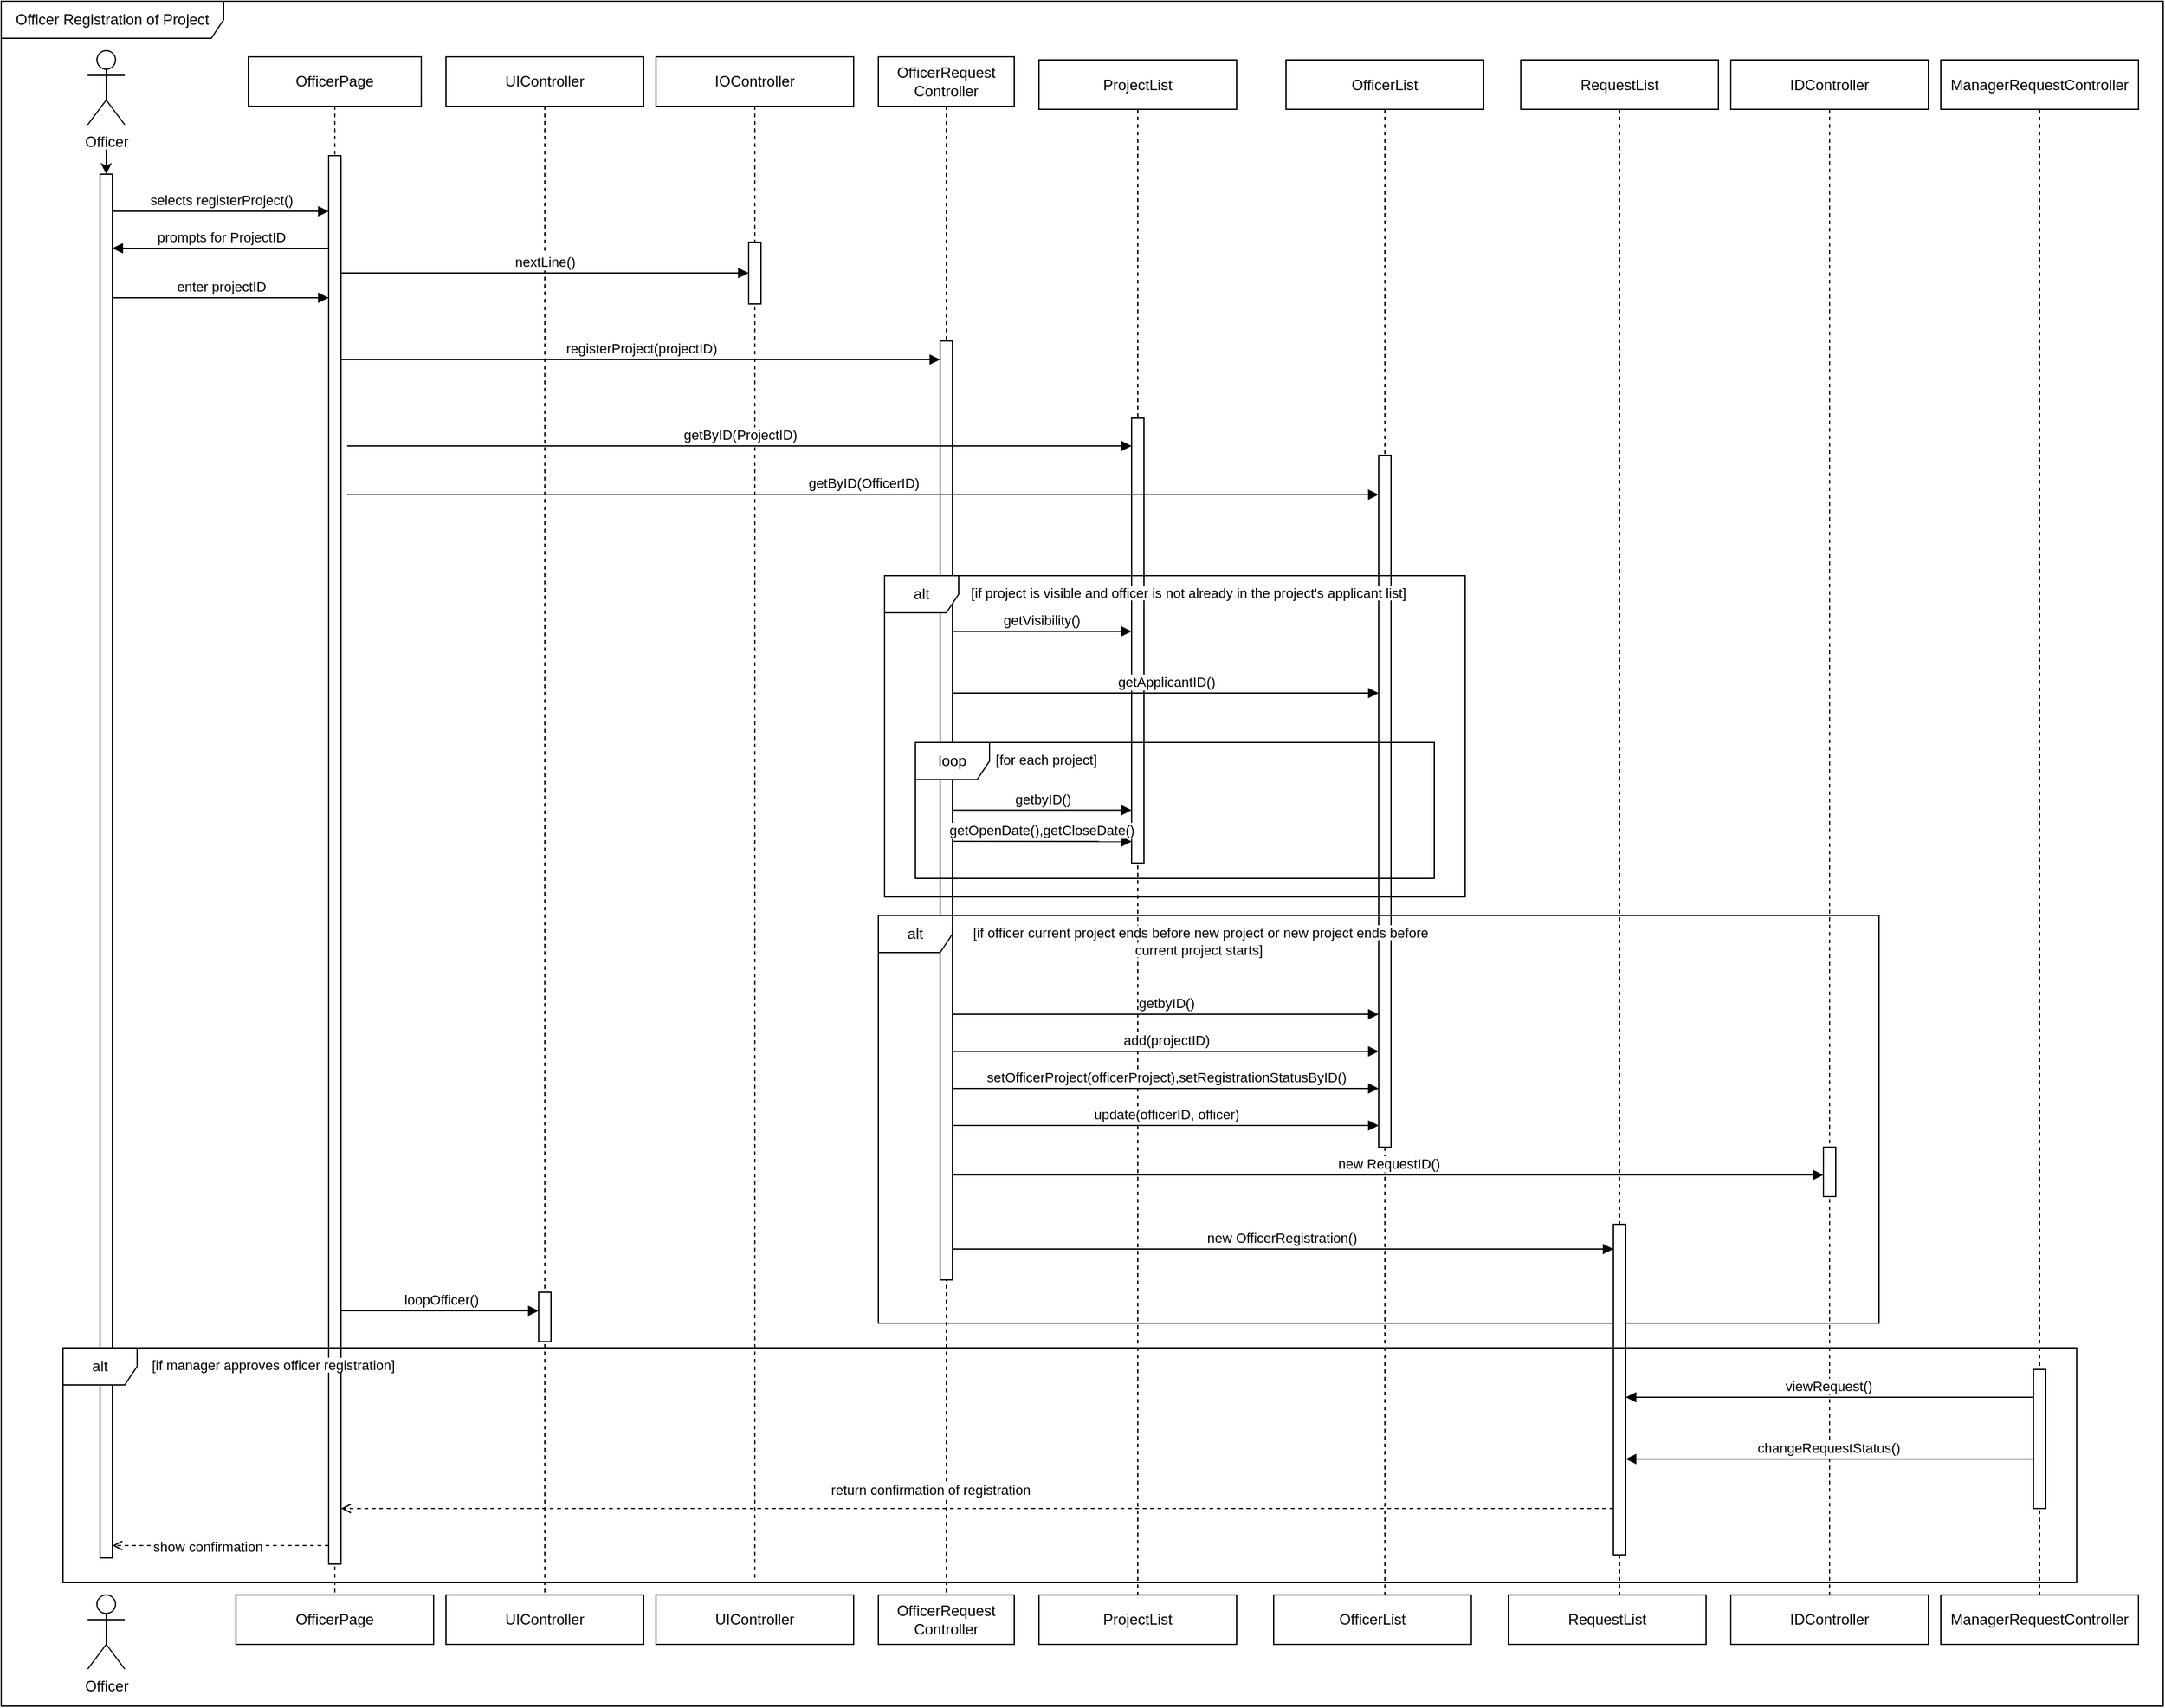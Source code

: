 <mxfile version="26.2.13">
  <diagram name="Page-1" id="2YBvvXClWsGukQMizWep">
    <mxGraphModel dx="1142" dy="580" grid="1" gridSize="10" guides="1" tooltips="1" connect="1" arrows="1" fold="1" page="1" pageScale="1" pageWidth="850" pageHeight="1100" math="0" shadow="0">
      <root>
        <mxCell id="0" />
        <mxCell id="1" parent="0" />
        <mxCell id="KJBJeHhdEs4k1UV3yG7p-14" value="OfficerRequest&lt;div&gt;Controller&lt;/div&gt;" style="shape=umlLifeline;perimeter=lifelinePerimeter;whiteSpace=wrap;html=1;container=0;dropTarget=0;collapsible=0;recursiveResize=0;outlineConnect=0;portConstraint=eastwest;newEdgeStyle={&quot;edgeStyle&quot;:&quot;elbowEdgeStyle&quot;,&quot;elbow&quot;:&quot;vertical&quot;,&quot;curved&quot;:0,&quot;rounded&quot;:0};" parent="1" vertex="1">
          <mxGeometry x="750" y="95" width="110" height="1245" as="geometry" />
        </mxCell>
        <mxCell id="KJBJeHhdEs4k1UV3yG7p-15" value="" style="html=1;points=[];perimeter=orthogonalPerimeter;outlineConnect=0;targetShapes=umlLifeline;portConstraint=eastwest;newEdgeStyle={&quot;edgeStyle&quot;:&quot;elbowEdgeStyle&quot;,&quot;elbow&quot;:&quot;vertical&quot;,&quot;curved&quot;:0,&quot;rounded&quot;:0};" parent="KJBJeHhdEs4k1UV3yG7p-14" vertex="1">
          <mxGeometry x="50" y="230" width="10" height="760" as="geometry" />
        </mxCell>
        <mxCell id="KJBJeHhdEs4k1UV3yG7p-16" value="Officer Registration of Project" style="shape=umlFrame;whiteSpace=wrap;html=1;pointerEvents=0;width=180;height=30;" parent="1" vertex="1">
          <mxGeometry x="40" y="50" width="1750" height="1380" as="geometry" />
        </mxCell>
        <mxCell id="KJBJeHhdEs4k1UV3yG7p-17" value="" style="edgeStyle=orthogonalEdgeStyle;rounded=0;orthogonalLoop=1;jettySize=auto;html=1;" parent="1" target="KJBJeHhdEs4k1UV3yG7p-19" edge="1">
          <mxGeometry relative="1" as="geometry">
            <mxPoint x="125" y="170" as="sourcePoint" />
            <Array as="points">
              <mxPoint x="125" y="220" />
              <mxPoint x="125" y="220" />
            </Array>
          </mxGeometry>
        </mxCell>
        <mxCell id="KJBJeHhdEs4k1UV3yG7p-18" value="Officer" style="shape=umlActor;verticalLabelPosition=bottom;verticalAlign=top;html=1;outlineConnect=0;" parent="1" vertex="1">
          <mxGeometry x="110" y="90" width="30" height="60" as="geometry" />
        </mxCell>
        <mxCell id="KJBJeHhdEs4k1UV3yG7p-19" value="" style="html=1;points=[[0,0,0,0,5],[0,1,0,0,-5],[1,0,0,0,5],[1,1,0,0,-5]];perimeter=orthogonalPerimeter;outlineConnect=0;targetShapes=umlLifeline;portConstraint=eastwest;newEdgeStyle={&quot;curved&quot;:0,&quot;rounded&quot;:0};" parent="1" vertex="1">
          <mxGeometry x="120" y="190" width="10" height="1120" as="geometry" />
        </mxCell>
        <mxCell id="KJBJeHhdEs4k1UV3yG7p-20" value="enter projectID" style="html=1;verticalAlign=bottom;endArrow=block;edgeStyle=elbowEdgeStyle;elbow=vertical;curved=0;rounded=0;" parent="1" edge="1">
          <mxGeometry relative="1" as="geometry">
            <mxPoint x="130" y="290" as="sourcePoint" />
            <Array as="points">
              <mxPoint x="195" y="290" />
            </Array>
            <mxPoint x="305" y="290" as="targetPoint" />
            <mxPoint as="offset" />
          </mxGeometry>
        </mxCell>
        <mxCell id="KJBJeHhdEs4k1UV3yG7p-21" value="OfficerPage" style="shape=umlLifeline;perimeter=lifelinePerimeter;whiteSpace=wrap;html=1;container=0;dropTarget=0;collapsible=0;recursiveResize=0;outlineConnect=0;portConstraint=eastwest;newEdgeStyle={&quot;edgeStyle&quot;:&quot;elbowEdgeStyle&quot;,&quot;elbow&quot;:&quot;vertical&quot;,&quot;curved&quot;:0,&quot;rounded&quot;:0};" parent="1" vertex="1">
          <mxGeometry x="240" y="95" width="140" height="1255" as="geometry" />
        </mxCell>
        <mxCell id="KJBJeHhdEs4k1UV3yG7p-22" value="" style="html=1;points=[];perimeter=orthogonalPerimeter;outlineConnect=0;targetShapes=umlLifeline;portConstraint=eastwest;newEdgeStyle={&quot;edgeStyle&quot;:&quot;elbowEdgeStyle&quot;,&quot;elbow&quot;:&quot;vertical&quot;,&quot;curved&quot;:0,&quot;rounded&quot;:0};" parent="KJBJeHhdEs4k1UV3yG7p-21" vertex="1">
          <mxGeometry x="65" y="80" width="10" height="1140" as="geometry" />
        </mxCell>
        <mxCell id="KJBJeHhdEs4k1UV3yG7p-23" value="selects registerProject()" style="html=1;verticalAlign=bottom;endArrow=block;edgeStyle=elbowEdgeStyle;elbow=vertical;curved=0;rounded=0;" parent="1" edge="1">
          <mxGeometry x="0.006" relative="1" as="geometry">
            <mxPoint x="130" y="220" as="sourcePoint" />
            <Array as="points">
              <mxPoint x="185" y="220" />
            </Array>
            <mxPoint x="305" y="220" as="targetPoint" />
            <mxPoint as="offset" />
          </mxGeometry>
        </mxCell>
        <mxCell id="KJBJeHhdEs4k1UV3yG7p-24" value="prompts for ProjectID" style="html=1;verticalAlign=bottom;endArrow=block;edgeStyle=elbowEdgeStyle;elbow=vertical;curved=0;rounded=0;" parent="1" edge="1">
          <mxGeometry x="0.001" relative="1" as="geometry">
            <mxPoint x="305" y="250" as="sourcePoint" />
            <Array as="points">
              <mxPoint x="230" y="250" />
            </Array>
            <mxPoint x="130" y="250" as="targetPoint" />
            <mxPoint as="offset" />
          </mxGeometry>
        </mxCell>
        <mxCell id="KJBJeHhdEs4k1UV3yG7p-25" value="" style="html=1;verticalAlign=bottom;labelBackgroundColor=none;endArrow=open;endFill=0;dashed=1;rounded=0;" parent="1" edge="1">
          <mxGeometry width="160" relative="1" as="geometry">
            <mxPoint x="305" y="1300" as="sourcePoint" />
            <mxPoint x="130" y="1300" as="targetPoint" />
          </mxGeometry>
        </mxCell>
        <mxCell id="KJBJeHhdEs4k1UV3yG7p-26" value="show confirmation" style="edgeLabel;html=1;align=center;verticalAlign=middle;resizable=0;points=[];" parent="KJBJeHhdEs4k1UV3yG7p-25" vertex="1" connectable="0">
          <mxGeometry x="0.118" y="1" relative="1" as="geometry">
            <mxPoint as="offset" />
          </mxGeometry>
        </mxCell>
        <mxCell id="KJBJeHhdEs4k1UV3yG7p-27" value="UIController" style="shape=umlLifeline;perimeter=lifelinePerimeter;whiteSpace=wrap;html=1;container=0;dropTarget=0;collapsible=0;recursiveResize=0;outlineConnect=0;portConstraint=eastwest;newEdgeStyle={&quot;edgeStyle&quot;:&quot;elbowEdgeStyle&quot;,&quot;elbow&quot;:&quot;vertical&quot;,&quot;curved&quot;:0,&quot;rounded&quot;:0};" parent="1" vertex="1">
          <mxGeometry x="400" y="95" width="160" height="1255" as="geometry" />
        </mxCell>
        <mxCell id="KJBJeHhdEs4k1UV3yG7p-28" value="" style="html=1;points=[];perimeter=orthogonalPerimeter;outlineConnect=0;targetShapes=umlLifeline;portConstraint=eastwest;newEdgeStyle={&quot;edgeStyle&quot;:&quot;elbowEdgeStyle&quot;,&quot;elbow&quot;:&quot;vertical&quot;,&quot;curved&quot;:0,&quot;rounded&quot;:0};" parent="KJBJeHhdEs4k1UV3yG7p-27" vertex="1">
          <mxGeometry x="75" y="1000" width="10" height="40" as="geometry" />
        </mxCell>
        <mxCell id="KJBJeHhdEs4k1UV3yG7p-29" value="registerProject(projectID)" style="html=1;verticalAlign=bottom;endArrow=block;edgeStyle=elbowEdgeStyle;elbow=vertical;curved=0;rounded=0;" parent="1" source="KJBJeHhdEs4k1UV3yG7p-22" target="KJBJeHhdEs4k1UV3yG7p-15" edge="1">
          <mxGeometry x="0.001" relative="1" as="geometry">
            <mxPoint x="320" y="340" as="sourcePoint" />
            <Array as="points">
              <mxPoint x="440" y="340" />
            </Array>
            <mxPoint x="600" y="340" as="targetPoint" />
            <mxPoint as="offset" />
          </mxGeometry>
        </mxCell>
        <mxCell id="KJBJeHhdEs4k1UV3yG7p-30" value="ProjectList" style="shape=umlLifeline;perimeter=lifelinePerimeter;whiteSpace=wrap;html=1;container=0;dropTarget=0;collapsible=0;recursiveResize=0;outlineConnect=0;portConstraint=eastwest;newEdgeStyle={&quot;edgeStyle&quot;:&quot;elbowEdgeStyle&quot;,&quot;elbow&quot;:&quot;vertical&quot;,&quot;curved&quot;:0,&quot;rounded&quot;:0};" parent="1" vertex="1">
          <mxGeometry x="880" y="97.5" width="160" height="1252.5" as="geometry" />
        </mxCell>
        <mxCell id="KJBJeHhdEs4k1UV3yG7p-31" value="" style="html=1;points=[];perimeter=orthogonalPerimeter;outlineConnect=0;targetShapes=umlLifeline;portConstraint=eastwest;newEdgeStyle={&quot;edgeStyle&quot;:&quot;elbowEdgeStyle&quot;,&quot;elbow&quot;:&quot;vertical&quot;,&quot;curved&quot;:0,&quot;rounded&quot;:0};" parent="KJBJeHhdEs4k1UV3yG7p-30" vertex="1">
          <mxGeometry x="75" y="290" width="10" height="360" as="geometry" />
        </mxCell>
        <mxCell id="KJBJeHhdEs4k1UV3yG7p-32" value="IOController" style="shape=umlLifeline;perimeter=lifelinePerimeter;whiteSpace=wrap;html=1;container=0;dropTarget=0;collapsible=0;recursiveResize=0;outlineConnect=0;portConstraint=eastwest;newEdgeStyle={&quot;edgeStyle&quot;:&quot;elbowEdgeStyle&quot;,&quot;elbow&quot;:&quot;vertical&quot;,&quot;curved&quot;:0,&quot;rounded&quot;:0};" parent="1" vertex="1">
          <mxGeometry x="570" y="95" width="160" height="1235" as="geometry" />
        </mxCell>
        <mxCell id="KJBJeHhdEs4k1UV3yG7p-33" value="" style="html=1;points=[];perimeter=orthogonalPerimeter;outlineConnect=0;targetShapes=umlLifeline;portConstraint=eastwest;newEdgeStyle={&quot;edgeStyle&quot;:&quot;elbowEdgeStyle&quot;,&quot;elbow&quot;:&quot;vertical&quot;,&quot;curved&quot;:0,&quot;rounded&quot;:0};" parent="KJBJeHhdEs4k1UV3yG7p-32" vertex="1">
          <mxGeometry x="75" y="150" width="10" height="50" as="geometry" />
        </mxCell>
        <mxCell id="KJBJeHhdEs4k1UV3yG7p-34" value="nextLine()" style="html=1;verticalAlign=bottom;endArrow=block;edgeStyle=elbowEdgeStyle;elbow=vertical;curved=0;rounded=0;" parent="1" edge="1">
          <mxGeometry relative="1" as="geometry">
            <mxPoint x="315" y="270" as="sourcePoint" />
            <Array as="points">
              <mxPoint x="410" y="270" />
              <mxPoint x="730" y="250" />
              <mxPoint x="385" y="260" />
            </Array>
            <mxPoint x="645" y="270" as="targetPoint" />
            <mxPoint as="offset" />
          </mxGeometry>
        </mxCell>
        <mxCell id="KJBJeHhdEs4k1UV3yG7p-35" value="getByID(ProjectID&lt;span style=&quot;background-color: light-dark(#ffffff, var(--ge-dark-color, #121212)); color: light-dark(rgb(0, 0, 0), rgb(255, 255, 255));&quot;&gt;)&lt;/span&gt;" style="html=1;verticalAlign=bottom;endArrow=block;edgeStyle=elbowEdgeStyle;elbow=vertical;curved=0;rounded=0;" parent="1" edge="1">
          <mxGeometry x="0.001" relative="1" as="geometry">
            <mxPoint x="320" y="410" as="sourcePoint" />
            <Array as="points">
              <mxPoint x="445" y="410" />
            </Array>
            <mxPoint x="955" y="410.0" as="targetPoint" />
            <mxPoint as="offset" />
          </mxGeometry>
        </mxCell>
        <mxCell id="KJBJeHhdEs4k1UV3yG7p-36" value="OfficerList" style="shape=umlLifeline;perimeter=lifelinePerimeter;whiteSpace=wrap;html=1;container=0;dropTarget=0;collapsible=0;recursiveResize=0;outlineConnect=0;portConstraint=eastwest;newEdgeStyle={&quot;edgeStyle&quot;:&quot;elbowEdgeStyle&quot;,&quot;elbow&quot;:&quot;vertical&quot;,&quot;curved&quot;:0,&quot;rounded&quot;:0};" parent="1" vertex="1">
          <mxGeometry x="1080" y="97.5" width="160" height="1242.5" as="geometry" />
        </mxCell>
        <mxCell id="KJBJeHhdEs4k1UV3yG7p-37" value="" style="html=1;points=[];perimeter=orthogonalPerimeter;outlineConnect=0;targetShapes=umlLifeline;portConstraint=eastwest;newEdgeStyle={&quot;edgeStyle&quot;:&quot;elbowEdgeStyle&quot;,&quot;elbow&quot;:&quot;vertical&quot;,&quot;curved&quot;:0,&quot;rounded&quot;:0};" parent="KJBJeHhdEs4k1UV3yG7p-36" vertex="1">
          <mxGeometry x="75" y="320" width="10" height="560" as="geometry" />
        </mxCell>
        <mxCell id="KJBJeHhdEs4k1UV3yG7p-38" value="getByID(OfficerID&lt;span style=&quot;background-color: light-dark(#ffffff, var(--ge-dark-color, #121212)); color: light-dark(rgb(0, 0, 0), rgb(255, 255, 255));&quot;&gt;)&lt;/span&gt;" style="html=1;verticalAlign=bottom;endArrow=block;edgeStyle=elbowEdgeStyle;elbow=vertical;curved=0;rounded=0;" parent="1" edge="1">
          <mxGeometry x="0.001" relative="1" as="geometry">
            <mxPoint x="320" y="449.47" as="sourcePoint" />
            <Array as="points">
              <mxPoint x="445" y="449.47" />
            </Array>
            <mxPoint x="1155" y="449.47" as="targetPoint" />
            <mxPoint as="offset" />
          </mxGeometry>
        </mxCell>
        <mxCell id="KJBJeHhdEs4k1UV3yG7p-39" value="alt" style="shape=umlFrame;whiteSpace=wrap;html=1;pointerEvents=0;" parent="1" vertex="1">
          <mxGeometry x="755" y="515" width="470" height="260" as="geometry" />
        </mxCell>
        <mxCell id="KJBJeHhdEs4k1UV3yG7p-40" value="getApplicantID()" style="html=1;verticalAlign=bottom;endArrow=block;edgeStyle=elbowEdgeStyle;elbow=vertical;curved=0;rounded=0;" parent="1" edge="1" source="KJBJeHhdEs4k1UV3yG7p-15">
          <mxGeometry x="0.001" relative="1" as="geometry">
            <mxPoint x="805" y="610" as="sourcePoint" />
            <Array as="points" />
            <mxPoint x="1155" y="610" as="targetPoint" />
            <mxPoint as="offset" />
          </mxGeometry>
        </mxCell>
        <mxCell id="KJBJeHhdEs4k1UV3yG7p-41" value="&lt;span style=&quot;color: rgb(0, 0, 0); font-family: Helvetica; font-size: 11px; font-style: normal; font-variant-ligatures: normal; font-variant-caps: normal; font-weight: 400; letter-spacing: normal; orphans: 2; text-align: center; text-indent: 0px; text-transform: none; widows: 2; word-spacing: 0px; -webkit-text-stroke-width: 0px; white-space: nowrap; background-color: rgb(255, 255, 255); text-decoration-thickness: initial; text-decoration-style: initial; text-decoration-color: initial; float: none; display: inline !important;&quot;&gt;&lt;span&gt;&amp;nbsp;[&lt;/span&gt;if project is visible and officer is not already in the project&#39;s applicant list]&lt;/span&gt;" style="text;whiteSpace=wrap;html=1;" parent="1" vertex="1">
          <mxGeometry x="820" y="515" width="380" height="40" as="geometry" />
        </mxCell>
        <mxCell id="KJBJeHhdEs4k1UV3yG7p-42" value="loop" style="shape=umlFrame;whiteSpace=wrap;html=1;pointerEvents=0;" parent="1" vertex="1">
          <mxGeometry x="780" y="650" width="420" height="110" as="geometry" />
        </mxCell>
        <mxCell id="KJBJeHhdEs4k1UV3yG7p-43" value="getbyID()" style="html=1;verticalAlign=bottom;endArrow=block;edgeStyle=elbowEdgeStyle;elbow=vertical;curved=0;rounded=0;" parent="1" edge="1">
          <mxGeometry x="0.001" relative="1" as="geometry">
            <mxPoint x="810" y="704.77" as="sourcePoint" />
            <Array as="points">
              <mxPoint x="875" y="704.77" />
            </Array>
            <mxPoint x="955" y="704.77" as="targetPoint" />
            <mxPoint as="offset" />
          </mxGeometry>
        </mxCell>
        <mxCell id="KJBJeHhdEs4k1UV3yG7p-44" value="getVisibility()" style="html=1;verticalAlign=bottom;endArrow=block;edgeStyle=elbowEdgeStyle;elbow=vertical;curved=0;rounded=0;" parent="1" target="KJBJeHhdEs4k1UV3yG7p-31" edge="1">
          <mxGeometry x="0.001" relative="1" as="geometry">
            <mxPoint x="810" y="560.001" as="sourcePoint" />
            <Array as="points" />
            <mxPoint x="950" y="560" as="targetPoint" />
            <mxPoint as="offset" />
          </mxGeometry>
        </mxCell>
        <mxCell id="KJBJeHhdEs4k1UV3yG7p-45" value="getOpenDate(),getCloseDate()" style="html=1;verticalAlign=bottom;endArrow=block;edgeStyle=elbowEdgeStyle;elbow=vertical;curved=0;rounded=0;exitX=0.5;exitY=0.9;exitDx=0;exitDy=0;exitPerimeter=0;" parent="1" edge="1">
          <mxGeometry x="0.001" relative="1" as="geometry">
            <mxPoint x="810" y="730" as="sourcePoint" />
            <Array as="points">
              <mxPoint x="885" y="730.17" />
            </Array>
            <mxPoint x="955" y="730.17" as="targetPoint" />
            <mxPoint as="offset" />
          </mxGeometry>
        </mxCell>
        <mxCell id="KJBJeHhdEs4k1UV3yG7p-46" value="alt" style="shape=umlFrame;whiteSpace=wrap;html=1;pointerEvents=0;" parent="1" vertex="1">
          <mxGeometry x="750" y="790" width="810" height="330" as="geometry" />
        </mxCell>
        <mxCell id="KJBJeHhdEs4k1UV3yG7p-47" value="&lt;div style=&quot;text-align: center;&quot;&gt;&lt;span style=&quot;font-size: 11px; text-wrap-mode: nowrap; background-color: rgb(255, 255, 255);&quot;&gt;[if officer current project ends before new project or new project ends before current project starts]&amp;nbsp;&lt;/span&gt;&lt;/div&gt;" style="text;whiteSpace=wrap;html=1;" parent="1" vertex="1">
          <mxGeometry x="820" y="790" width="380" height="40" as="geometry" />
        </mxCell>
        <mxCell id="KJBJeHhdEs4k1UV3yG7p-50" value="setOfficerProject(officerProject),setRegistrationStatusByID()" style="html=1;verticalAlign=bottom;endArrow=block;edgeStyle=elbowEdgeStyle;elbow=vertical;curved=0;rounded=0;" parent="1" source="KJBJeHhdEs4k1UV3yG7p-15" target="KJBJeHhdEs4k1UV3yG7p-37" edge="1">
          <mxGeometry x="0.001" relative="1" as="geometry">
            <mxPoint x="800" y="930" as="sourcePoint" />
            <Array as="points">
              <mxPoint x="875" y="930" />
            </Array>
            <mxPoint x="1150" y="930" as="targetPoint" />
            <mxPoint as="offset" />
          </mxGeometry>
        </mxCell>
        <mxCell id="KJBJeHhdEs4k1UV3yG7p-51" value="update(officerID, officer)" style="html=1;verticalAlign=bottom;endArrow=block;edgeStyle=elbowEdgeStyle;elbow=vertical;curved=0;rounded=0;" parent="1" source="KJBJeHhdEs4k1UV3yG7p-15" edge="1">
          <mxGeometry x="0.001" relative="1" as="geometry">
            <mxPoint x="805" y="960" as="sourcePoint" />
            <Array as="points">
              <mxPoint x="885" y="960" />
            </Array>
            <mxPoint x="1155" y="960" as="targetPoint" />
            <mxPoint as="offset" />
          </mxGeometry>
        </mxCell>
        <mxCell id="KJBJeHhdEs4k1UV3yG7p-52" value="new OfficerRegistration()&amp;nbsp;" style="html=1;verticalAlign=bottom;endArrow=block;edgeStyle=elbowEdgeStyle;elbow=vertical;curved=0;rounded=0;" parent="1" source="KJBJeHhdEs4k1UV3yG7p-15" target="KJBJeHhdEs4k1UV3yG7p-56" edge="1">
          <mxGeometry x="0.002" relative="1" as="geometry">
            <mxPoint x="805" y="1090" as="sourcePoint" />
            <Array as="points">
              <mxPoint x="1010" y="1060" />
              <mxPoint x="1010" y="1100" />
              <mxPoint x="890" y="1130" />
            </Array>
            <mxPoint x="1345" y="1090" as="targetPoint" />
            <mxPoint as="offset" />
          </mxGeometry>
        </mxCell>
        <mxCell id="KJBJeHhdEs4k1UV3yG7p-53" value="" style="html=1;verticalAlign=bottom;labelBackgroundColor=none;endArrow=open;endFill=0;dashed=1;rounded=0;" parent="1" edge="1">
          <mxGeometry width="160" relative="1" as="geometry">
            <mxPoint x="1345" y="1270" as="sourcePoint" />
            <mxPoint x="315" y="1270" as="targetPoint" />
          </mxGeometry>
        </mxCell>
        <mxCell id="KJBJeHhdEs4k1UV3yG7p-54" value="return confirmation of registration" style="edgeLabel;html=1;align=center;verticalAlign=middle;resizable=0;points=[];" parent="KJBJeHhdEs4k1UV3yG7p-53" vertex="1" connectable="0">
          <mxGeometry x="0.118" y="1" relative="1" as="geometry">
            <mxPoint x="23" y="-16" as="offset" />
          </mxGeometry>
        </mxCell>
        <mxCell id="KJBJeHhdEs4k1UV3yG7p-55" value="RequestList" style="shape=umlLifeline;perimeter=lifelinePerimeter;whiteSpace=wrap;html=1;container=0;dropTarget=0;collapsible=0;recursiveResize=0;outlineConnect=0;portConstraint=eastwest;newEdgeStyle={&quot;edgeStyle&quot;:&quot;elbowEdgeStyle&quot;,&quot;elbow&quot;:&quot;vertical&quot;,&quot;curved&quot;:0,&quot;rounded&quot;:0};" parent="1" vertex="1">
          <mxGeometry x="1270" y="97.5" width="160" height="1252.5" as="geometry" />
        </mxCell>
        <mxCell id="KJBJeHhdEs4k1UV3yG7p-56" value="" style="html=1;points=[];perimeter=orthogonalPerimeter;outlineConnect=0;targetShapes=umlLifeline;portConstraint=eastwest;newEdgeStyle={&quot;edgeStyle&quot;:&quot;elbowEdgeStyle&quot;,&quot;elbow&quot;:&quot;vertical&quot;,&quot;curved&quot;:0,&quot;rounded&quot;:0};" parent="KJBJeHhdEs4k1UV3yG7p-55" vertex="1">
          <mxGeometry x="75" y="942.5" width="10" height="267.5" as="geometry" />
        </mxCell>
        <mxCell id="KJBJeHhdEs4k1UV3yG7p-57" value="new RequestID()" style="html=1;verticalAlign=bottom;endArrow=block;edgeStyle=elbowEdgeStyle;elbow=vertical;curved=0;rounded=0;" parent="1" source="KJBJeHhdEs4k1UV3yG7p-15" target="KJBJeHhdEs4k1UV3yG7p-59" edge="1">
          <mxGeometry x="0.002" relative="1" as="geometry">
            <mxPoint x="815" y="1050" as="sourcePoint" />
            <Array as="points">
              <mxPoint x="1210" y="1000" />
              <mxPoint x="1020" y="1060" />
              <mxPoint x="900" y="1090" />
            </Array>
            <mxPoint x="1355" y="1050" as="targetPoint" />
            <mxPoint as="offset" />
          </mxGeometry>
        </mxCell>
        <mxCell id="KJBJeHhdEs4k1UV3yG7p-58" value="IDController" style="shape=umlLifeline;perimeter=lifelinePerimeter;whiteSpace=wrap;html=1;container=0;dropTarget=0;collapsible=0;recursiveResize=0;outlineConnect=0;portConstraint=eastwest;newEdgeStyle={&quot;edgeStyle&quot;:&quot;elbowEdgeStyle&quot;,&quot;elbow&quot;:&quot;vertical&quot;,&quot;curved&quot;:0,&quot;rounded&quot;:0};" parent="1" vertex="1">
          <mxGeometry x="1440" y="97.5" width="160" height="1252.5" as="geometry" />
        </mxCell>
        <mxCell id="KJBJeHhdEs4k1UV3yG7p-59" value="" style="html=1;points=[];perimeter=orthogonalPerimeter;outlineConnect=0;targetShapes=umlLifeline;portConstraint=eastwest;newEdgeStyle={&quot;edgeStyle&quot;:&quot;elbowEdgeStyle&quot;,&quot;elbow&quot;:&quot;vertical&quot;,&quot;curved&quot;:0,&quot;rounded&quot;:0};" parent="KJBJeHhdEs4k1UV3yG7p-58" vertex="1">
          <mxGeometry x="75" y="880" width="10" height="40" as="geometry" />
        </mxCell>
        <mxCell id="KJBJeHhdEs4k1UV3yG7p-60" value="ManagerRequestController" style="shape=umlLifeline;perimeter=lifelinePerimeter;whiteSpace=wrap;html=1;container=0;dropTarget=0;collapsible=0;recursiveResize=0;outlineConnect=0;portConstraint=eastwest;newEdgeStyle={&quot;edgeStyle&quot;:&quot;elbowEdgeStyle&quot;,&quot;elbow&quot;:&quot;vertical&quot;,&quot;curved&quot;:0,&quot;rounded&quot;:0};" parent="1" vertex="1">
          <mxGeometry x="1610" y="97.5" width="160" height="1252.5" as="geometry" />
        </mxCell>
        <mxCell id="KJBJeHhdEs4k1UV3yG7p-61" value="" style="html=1;points=[];perimeter=orthogonalPerimeter;outlineConnect=0;targetShapes=umlLifeline;portConstraint=eastwest;newEdgeStyle={&quot;edgeStyle&quot;:&quot;elbowEdgeStyle&quot;,&quot;elbow&quot;:&quot;vertical&quot;,&quot;curved&quot;:0,&quot;rounded&quot;:0};" parent="KJBJeHhdEs4k1UV3yG7p-60" vertex="1">
          <mxGeometry x="75" y="1060" width="10" height="112.5" as="geometry" />
        </mxCell>
        <mxCell id="KJBJeHhdEs4k1UV3yG7p-62" value="alt" style="shape=umlFrame;whiteSpace=wrap;html=1;pointerEvents=0;" parent="1" vertex="1">
          <mxGeometry x="90" y="1140" width="1630" height="190" as="geometry" />
        </mxCell>
        <mxCell id="KJBJeHhdEs4k1UV3yG7p-63" value="&lt;div style=&quot;text-align: center;&quot;&gt;&lt;span style=&quot;font-size: 11px; text-wrap-mode: nowrap; background-color: rgb(255, 255, 255);&quot;&gt;[if manager approves officer registration]&lt;/span&gt;&lt;/div&gt;" style="text;whiteSpace=wrap;html=1;" parent="1" vertex="1">
          <mxGeometry x="160" y="1140" width="380" height="40" as="geometry" />
        </mxCell>
        <mxCell id="KJBJeHhdEs4k1UV3yG7p-64" value="viewRequest()" style="html=1;verticalAlign=bottom;endArrow=block;edgeStyle=elbowEdgeStyle;elbow=vertical;curved=0;rounded=0;" parent="1" edge="1">
          <mxGeometry x="0.006" relative="1" as="geometry">
            <mxPoint x="1685" y="1180" as="sourcePoint" />
            <Array as="points">
              <mxPoint x="1620" y="1180" />
            </Array>
            <mxPoint x="1355" y="1180" as="targetPoint" />
            <mxPoint as="offset" />
          </mxGeometry>
        </mxCell>
        <mxCell id="KJBJeHhdEs4k1UV3yG7p-65" value="changeRequestStatus()" style="html=1;verticalAlign=bottom;endArrow=block;edgeStyle=elbowEdgeStyle;elbow=vertical;curved=0;rounded=0;" parent="1" edge="1">
          <mxGeometry x="0.006" relative="1" as="geometry">
            <mxPoint x="1685" y="1230" as="sourcePoint" />
            <Array as="points">
              <mxPoint x="1520" y="1230" />
            </Array>
            <mxPoint x="1355" y="1230" as="targetPoint" />
            <mxPoint as="offset" />
          </mxGeometry>
        </mxCell>
        <mxCell id="KJBJeHhdEs4k1UV3yG7p-66" value="OfficerPage" style="rounded=0;whiteSpace=wrap;html=1;" parent="1" vertex="1">
          <mxGeometry x="230" y="1340" width="160" height="40" as="geometry" />
        </mxCell>
        <mxCell id="KJBJeHhdEs4k1UV3yG7p-67" value="Officer" style="shape=umlActor;verticalLabelPosition=bottom;verticalAlign=top;html=1;outlineConnect=0;" parent="1" vertex="1">
          <mxGeometry x="110" y="1340" width="30" height="60" as="geometry" />
        </mxCell>
        <mxCell id="KJBJeHhdEs4k1UV3yG7p-68" value="UIController" style="rounded=0;whiteSpace=wrap;html=1;" parent="1" vertex="1">
          <mxGeometry x="400" y="1340" width="160" height="40" as="geometry" />
        </mxCell>
        <mxCell id="KJBJeHhdEs4k1UV3yG7p-69" value="UIController" style="rounded=0;whiteSpace=wrap;html=1;" parent="1" vertex="1">
          <mxGeometry x="570" y="1340" width="160" height="40" as="geometry" />
        </mxCell>
        <mxCell id="KJBJeHhdEs4k1UV3yG7p-70" value="OfficerRequest&lt;div&gt;Controller&lt;/div&gt;" style="rounded=0;whiteSpace=wrap;html=1;" parent="1" vertex="1">
          <mxGeometry x="750" y="1340" width="110" height="40" as="geometry" />
        </mxCell>
        <mxCell id="KJBJeHhdEs4k1UV3yG7p-71" value="ProjectList" style="rounded=0;whiteSpace=wrap;html=1;" parent="1" vertex="1">
          <mxGeometry x="880" y="1340" width="160" height="40" as="geometry" />
        </mxCell>
        <mxCell id="KJBJeHhdEs4k1UV3yG7p-72" value="OfficerList" style="rounded=0;whiteSpace=wrap;html=1;" parent="1" vertex="1">
          <mxGeometry x="1070" y="1340" width="160" height="40" as="geometry" />
        </mxCell>
        <mxCell id="KJBJeHhdEs4k1UV3yG7p-73" value="RequestList" style="rounded=0;whiteSpace=wrap;html=1;" parent="1" vertex="1">
          <mxGeometry x="1260" y="1340" width="160" height="40" as="geometry" />
        </mxCell>
        <mxCell id="KJBJeHhdEs4k1UV3yG7p-74" value="IDController" style="rounded=0;whiteSpace=wrap;html=1;" parent="1" vertex="1">
          <mxGeometry x="1440" y="1340" width="160" height="40" as="geometry" />
        </mxCell>
        <mxCell id="KJBJeHhdEs4k1UV3yG7p-75" value="ManagerRequestController" style="rounded=0;whiteSpace=wrap;html=1;" parent="1" vertex="1">
          <mxGeometry x="1610" y="1340" width="160" height="40" as="geometry" />
        </mxCell>
        <mxCell id="KJBJeHhdEs4k1UV3yG7p-76" value="loopOfficer()" style="html=1;verticalAlign=bottom;endArrow=block;edgeStyle=elbowEdgeStyle;elbow=vertical;curved=0;rounded=0;" parent="1" source="KJBJeHhdEs4k1UV3yG7p-22" target="KJBJeHhdEs4k1UV3yG7p-28" edge="1">
          <mxGeometry x="0.006" relative="1" as="geometry">
            <mxPoint x="315" y="1080" as="sourcePoint" />
            <Array as="points">
              <mxPoint x="420" y="1110" />
            </Array>
            <mxPoint x="475" y="1100" as="targetPoint" />
            <mxPoint as="offset" />
          </mxGeometry>
        </mxCell>
        <mxCell id="IVEpkXTp9uUPXpV0XIPH-1" value="&lt;span style=&quot;color: rgb(0, 0, 0); font-family: Helvetica; font-size: 11px; font-style: normal; font-variant-ligatures: normal; font-variant-caps: normal; font-weight: 400; letter-spacing: normal; orphans: 2; text-align: center; text-indent: 0px; text-transform: none; widows: 2; word-spacing: 0px; -webkit-text-stroke-width: 0px; white-space: nowrap; background-color: rgb(255, 255, 255); text-decoration-thickness: initial; text-decoration-style: initial; text-decoration-color: initial; float: none; display: inline !important;&quot;&gt;&lt;span&gt;&amp;nbsp;[&lt;/span&gt;for each project]&lt;/span&gt;" style="text;whiteSpace=wrap;html=1;" vertex="1" parent="1">
          <mxGeometry x="840" y="650" width="380" height="40" as="geometry" />
        </mxCell>
        <mxCell id="KJBJeHhdEs4k1UV3yG7p-48" value="getbyID()" style="html=1;verticalAlign=bottom;endArrow=block;edgeStyle=elbowEdgeStyle;elbow=vertical;curved=0;rounded=0;" parent="1" source="KJBJeHhdEs4k1UV3yG7p-15" target="KJBJeHhdEs4k1UV3yG7p-37" edge="1">
          <mxGeometry x="0.001" relative="1" as="geometry">
            <mxPoint x="820" y="870" as="sourcePoint" />
            <Array as="points">
              <mxPoint x="870" y="870" />
            </Array>
            <mxPoint x="950" y="870.0" as="targetPoint" />
            <mxPoint as="offset" />
          </mxGeometry>
        </mxCell>
        <mxCell id="KJBJeHhdEs4k1UV3yG7p-49" value="add(projectID)" style="html=1;verticalAlign=bottom;endArrow=block;edgeStyle=elbowEdgeStyle;elbow=vertical;curved=0;rounded=0;" parent="1" source="KJBJeHhdEs4k1UV3yG7p-15" edge="1">
          <mxGeometry x="0.001" relative="1" as="geometry">
            <mxPoint x="805" y="900" as="sourcePoint" />
            <Array as="points">
              <mxPoint x="880" y="900" />
            </Array>
            <mxPoint x="1155" y="900" as="targetPoint" />
            <mxPoint as="offset" />
          </mxGeometry>
        </mxCell>
      </root>
    </mxGraphModel>
  </diagram>
</mxfile>
